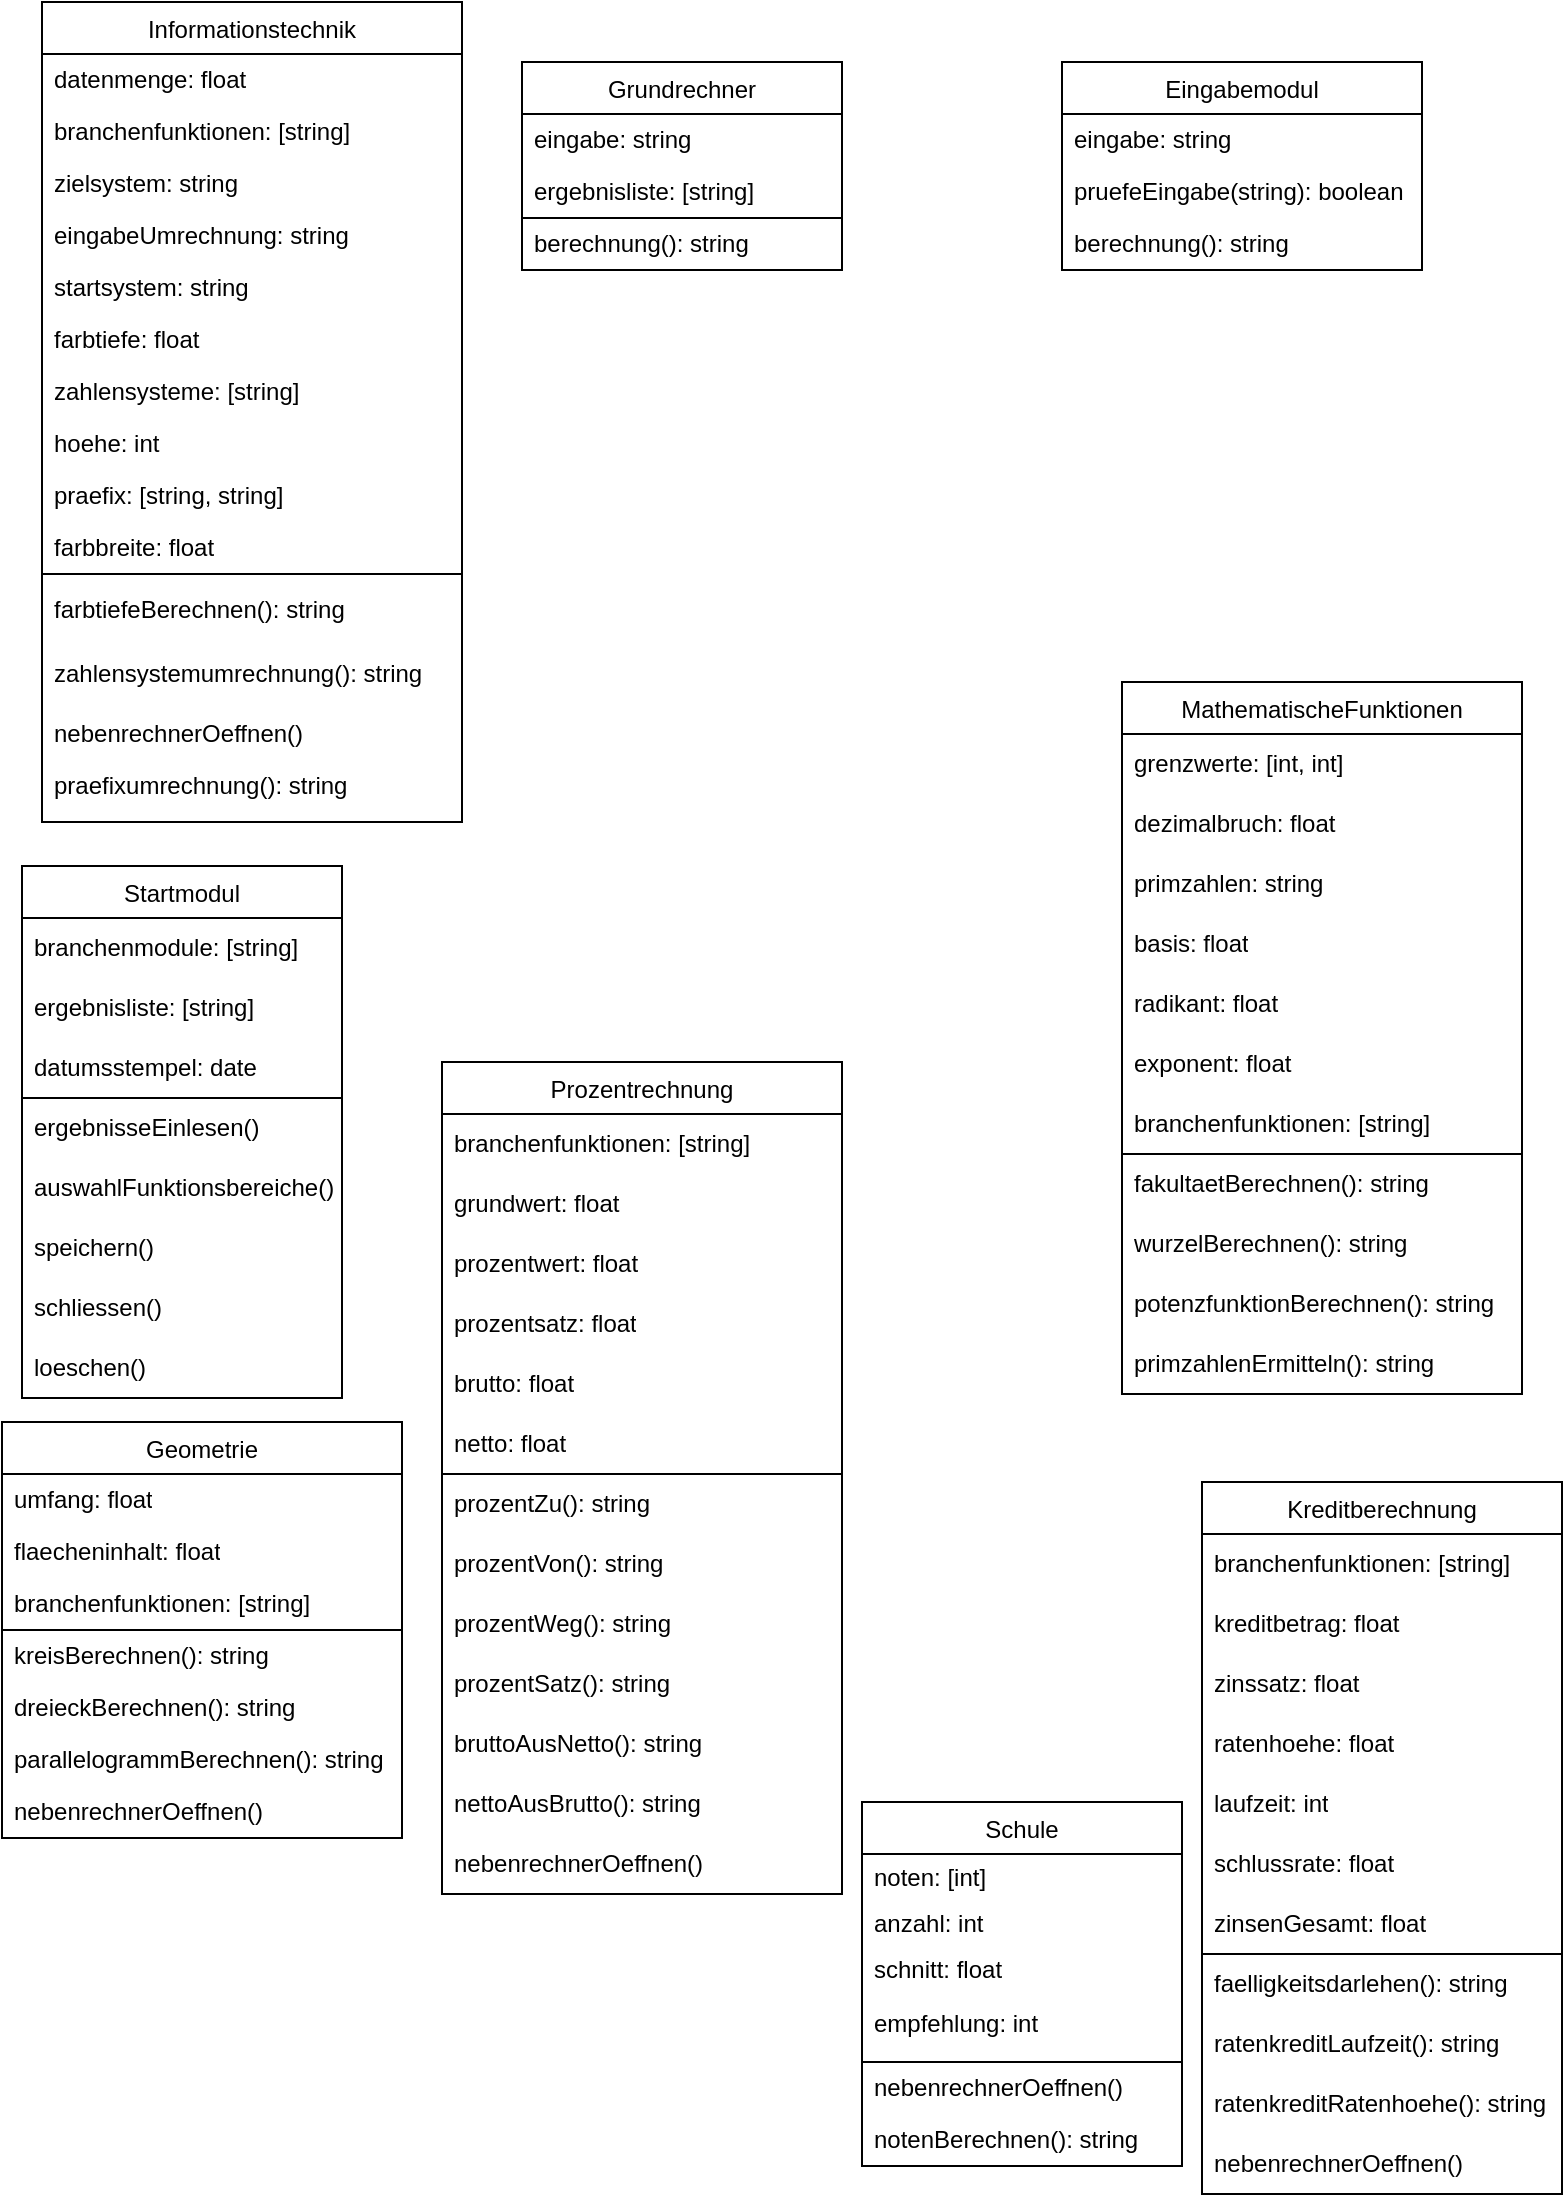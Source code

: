 <mxfile version="24.5.3" type="device">
  <diagram id="C5RBs43oDa-KdzZeNtuy" name="Page-1">
    <mxGraphModel dx="1434" dy="844" grid="0" gridSize="10" guides="1" tooltips="1" connect="1" arrows="1" fold="1" page="1" pageScale="1" pageWidth="827" pageHeight="1169" math="0" shadow="0">
      <root>
        <mxCell id="WIyWlLk6GJQsqaUBKTNV-0" />
        <mxCell id="WIyWlLk6GJQsqaUBKTNV-1" parent="WIyWlLk6GJQsqaUBKTNV-0" />
        <mxCell id="zkfFHV4jXpPFQw0GAbJ--6" value="Startmodul" style="swimlane;fontStyle=0;align=center;verticalAlign=top;childLayout=stackLayout;horizontal=1;startSize=26;horizontalStack=0;resizeParent=1;resizeLast=0;collapsible=1;marginBottom=0;rounded=0;shadow=0;strokeWidth=1;" parent="WIyWlLk6GJQsqaUBKTNV-1" vertex="1">
          <mxGeometry x="30" y="452" width="160" height="266" as="geometry">
            <mxRectangle x="130" y="380" width="160" height="26" as="alternateBounds" />
          </mxGeometry>
        </mxCell>
        <mxCell id="7ukJOoBDz15KPEQ-gTxh-23" value="" style="group;strokeColor=default;" parent="zkfFHV4jXpPFQw0GAbJ--6" vertex="1" connectable="0">
          <mxGeometry y="26" width="160" height="90" as="geometry" />
        </mxCell>
        <mxCell id="7ukJOoBDz15KPEQ-gTxh-12" value="branchenmodule: [string]" style="text;strokeColor=none;fillColor=none;align=left;verticalAlign=middle;spacingLeft=4;spacingRight=4;overflow=hidden;points=[[0,0.5],[1,0.5]];portConstraint=eastwest;rotatable=0;whiteSpace=wrap;html=1;" parent="7ukJOoBDz15KPEQ-gTxh-23" vertex="1">
          <mxGeometry width="160" height="30" as="geometry" />
        </mxCell>
        <mxCell id="7ukJOoBDz15KPEQ-gTxh-13" value="ergebnisliste: [string]" style="text;strokeColor=none;fillColor=none;align=left;verticalAlign=middle;spacingLeft=4;spacingRight=4;overflow=hidden;points=[[0,0.5],[1,0.5]];portConstraint=eastwest;rotatable=0;whiteSpace=wrap;html=1;" parent="7ukJOoBDz15KPEQ-gTxh-23" vertex="1">
          <mxGeometry y="30" width="160" height="30" as="geometry" />
        </mxCell>
        <mxCell id="7ukJOoBDz15KPEQ-gTxh-15" value="datumsstempel: date" style="text;align=left;verticalAlign=middle;spacingLeft=4;spacingRight=4;overflow=hidden;points=[[0,0.5],[1,0.5]];portConstraint=eastwest;rotatable=0;whiteSpace=wrap;html=1;" parent="7ukJOoBDz15KPEQ-gTxh-23" vertex="1">
          <mxGeometry y="60" width="160" height="30" as="geometry" />
        </mxCell>
        <mxCell id="7ukJOoBDz15KPEQ-gTxh-16" value="ergebnisseEinlesen()" style="text;strokeColor=none;fillColor=none;align=left;verticalAlign=middle;spacingLeft=4;spacingRight=4;overflow=hidden;points=[[0,0.5],[1,0.5]];portConstraint=eastwest;rotatable=0;whiteSpace=wrap;html=1;" parent="zkfFHV4jXpPFQw0GAbJ--6" vertex="1">
          <mxGeometry y="116" width="160" height="30" as="geometry" />
        </mxCell>
        <mxCell id="7ukJOoBDz15KPEQ-gTxh-17" value="auswahlFunktionsbereiche()" style="text;strokeColor=none;fillColor=none;align=left;verticalAlign=middle;spacingLeft=4;spacingRight=4;overflow=hidden;points=[[0,0.5],[1,0.5]];portConstraint=eastwest;rotatable=0;whiteSpace=wrap;html=1;" parent="zkfFHV4jXpPFQw0GAbJ--6" vertex="1">
          <mxGeometry y="146" width="160" height="30" as="geometry" />
        </mxCell>
        <mxCell id="7ukJOoBDz15KPEQ-gTxh-18" value="speichern()" style="text;strokeColor=none;fillColor=none;align=left;verticalAlign=middle;spacingLeft=4;spacingRight=4;overflow=hidden;points=[[0,0.5],[1,0.5]];portConstraint=eastwest;rotatable=0;whiteSpace=wrap;html=1;" parent="zkfFHV4jXpPFQw0GAbJ--6" vertex="1">
          <mxGeometry y="176" width="160" height="30" as="geometry" />
        </mxCell>
        <mxCell id="7ukJOoBDz15KPEQ-gTxh-19" value="schliessen()" style="text;strokeColor=none;fillColor=none;align=left;verticalAlign=middle;spacingLeft=4;spacingRight=4;overflow=hidden;points=[[0,0.5],[1,0.5]];portConstraint=eastwest;rotatable=0;whiteSpace=wrap;html=1;" parent="zkfFHV4jXpPFQw0GAbJ--6" vertex="1">
          <mxGeometry y="206" width="160" height="30" as="geometry" />
        </mxCell>
        <mxCell id="7ukJOoBDz15KPEQ-gTxh-20" value="loeschen()" style="text;strokeColor=none;fillColor=none;align=left;verticalAlign=middle;spacingLeft=4;spacingRight=4;overflow=hidden;points=[[0,0.5],[1,0.5]];portConstraint=eastwest;rotatable=0;whiteSpace=wrap;html=1;" parent="zkfFHV4jXpPFQw0GAbJ--6" vertex="1">
          <mxGeometry y="236" width="160" height="30" as="geometry" />
        </mxCell>
        <mxCell id="7ukJOoBDz15KPEQ-gTxh-0" value="Prozentrechnung" style="swimlane;fontStyle=0;align=center;verticalAlign=top;childLayout=stackLayout;horizontal=1;startSize=26;horizontalStack=0;resizeParent=1;resizeLast=0;collapsible=1;marginBottom=0;rounded=0;shadow=0;strokeWidth=1;" parent="WIyWlLk6GJQsqaUBKTNV-1" vertex="1">
          <mxGeometry x="240" y="550" width="200" height="416" as="geometry">
            <mxRectangle x="130" y="380" width="160" height="26" as="alternateBounds" />
          </mxGeometry>
        </mxCell>
        <mxCell id="7ukJOoBDz15KPEQ-gTxh-47" value="" style="group;fillColor=none;strokeColor=default;" parent="7ukJOoBDz15KPEQ-gTxh-0" vertex="1" connectable="0">
          <mxGeometry y="26" width="200" height="180" as="geometry" />
        </mxCell>
        <mxCell id="7ukJOoBDz15KPEQ-gTxh-24" value="branchenfunktionen: [string]" style="text;align=left;verticalAlign=middle;spacingLeft=4;spacingRight=4;overflow=hidden;points=[[0,0.5],[1,0.5]];portConstraint=eastwest;rotatable=0;whiteSpace=wrap;html=1;strokeColor=none;" parent="7ukJOoBDz15KPEQ-gTxh-47" vertex="1">
          <mxGeometry width="160" height="30" as="geometry" />
        </mxCell>
        <mxCell id="7ukJOoBDz15KPEQ-gTxh-42" value="grundwert: float" style="text;align=left;verticalAlign=middle;spacingLeft=4;spacingRight=4;overflow=hidden;points=[[0,0.5],[1,0.5]];portConstraint=eastwest;rotatable=0;whiteSpace=wrap;html=1;" parent="7ukJOoBDz15KPEQ-gTxh-47" vertex="1">
          <mxGeometry y="30" width="160" height="30" as="geometry" />
        </mxCell>
        <mxCell id="7ukJOoBDz15KPEQ-gTxh-43" value="prozentwert: float" style="text;align=left;verticalAlign=middle;spacingLeft=4;spacingRight=4;overflow=hidden;points=[[0,0.5],[1,0.5]];portConstraint=eastwest;rotatable=0;whiteSpace=wrap;html=1;" parent="7ukJOoBDz15KPEQ-gTxh-47" vertex="1">
          <mxGeometry y="60" width="160" height="30" as="geometry" />
        </mxCell>
        <mxCell id="7ukJOoBDz15KPEQ-gTxh-44" value="prozentsatz: float" style="text;align=left;verticalAlign=middle;spacingLeft=4;spacingRight=4;overflow=hidden;points=[[0,0.5],[1,0.5]];portConstraint=eastwest;rotatable=0;whiteSpace=wrap;html=1;" parent="7ukJOoBDz15KPEQ-gTxh-47" vertex="1">
          <mxGeometry y="90" width="160" height="30" as="geometry" />
        </mxCell>
        <mxCell id="7ukJOoBDz15KPEQ-gTxh-45" value="brutto: float" style="text;align=left;verticalAlign=middle;spacingLeft=4;spacingRight=4;overflow=hidden;points=[[0,0.5],[1,0.5]];portConstraint=eastwest;rotatable=0;whiteSpace=wrap;html=1;" parent="7ukJOoBDz15KPEQ-gTxh-47" vertex="1">
          <mxGeometry y="120" width="160" height="30" as="geometry" />
        </mxCell>
        <mxCell id="7ukJOoBDz15KPEQ-gTxh-46" value="netto: float" style="text;align=left;verticalAlign=middle;spacingLeft=4;spacingRight=4;overflow=hidden;points=[[0,0.5],[1,0.5]];portConstraint=eastwest;rotatable=0;whiteSpace=wrap;html=1;" parent="7ukJOoBDz15KPEQ-gTxh-47" vertex="1">
          <mxGeometry y="150" width="160" height="30" as="geometry" />
        </mxCell>
        <mxCell id="7ukJOoBDz15KPEQ-gTxh-25" value="prozentZu(): string" style="text;align=left;verticalAlign=middle;spacingLeft=4;spacingRight=4;overflow=hidden;points=[[0,0.5],[1,0.5]];portConstraint=eastwest;rotatable=0;whiteSpace=wrap;html=1;strokeColor=none;" parent="7ukJOoBDz15KPEQ-gTxh-0" vertex="1">
          <mxGeometry y="206" width="200" height="30" as="geometry" />
        </mxCell>
        <mxCell id="7ukJOoBDz15KPEQ-gTxh-26" value="prozentVon(): string" style="text;align=left;verticalAlign=middle;spacingLeft=4;spacingRight=4;overflow=hidden;points=[[0,0.5],[1,0.5]];portConstraint=eastwest;rotatable=0;whiteSpace=wrap;html=1;strokeColor=none;" parent="7ukJOoBDz15KPEQ-gTxh-0" vertex="1">
          <mxGeometry y="236" width="200" height="30" as="geometry" />
        </mxCell>
        <mxCell id="7ukJOoBDz15KPEQ-gTxh-27" value="prozentWeg(): string" style="text;align=left;verticalAlign=middle;spacingLeft=4;spacingRight=4;overflow=hidden;points=[[0,0.5],[1,0.5]];portConstraint=eastwest;rotatable=0;whiteSpace=wrap;html=1;strokeColor=none;" parent="7ukJOoBDz15KPEQ-gTxh-0" vertex="1">
          <mxGeometry y="266" width="200" height="30" as="geometry" />
        </mxCell>
        <mxCell id="7ukJOoBDz15KPEQ-gTxh-28" value="prozentSatz(): string" style="text;align=left;verticalAlign=middle;spacingLeft=4;spacingRight=4;overflow=hidden;points=[[0,0.5],[1,0.5]];portConstraint=eastwest;rotatable=0;whiteSpace=wrap;html=1;strokeColor=none;" parent="7ukJOoBDz15KPEQ-gTxh-0" vertex="1">
          <mxGeometry y="296" width="200" height="30" as="geometry" />
        </mxCell>
        <mxCell id="7ukJOoBDz15KPEQ-gTxh-29" value="bruttoAusNetto(): string" style="text;align=left;verticalAlign=middle;spacingLeft=4;spacingRight=4;overflow=hidden;points=[[0,0.5],[1,0.5]];portConstraint=eastwest;rotatable=0;whiteSpace=wrap;html=1;strokeColor=none;" parent="7ukJOoBDz15KPEQ-gTxh-0" vertex="1">
          <mxGeometry y="326" width="200" height="30" as="geometry" />
        </mxCell>
        <mxCell id="7ukJOoBDz15KPEQ-gTxh-30" value="nettoAusBrutto(): string" style="text;align=left;verticalAlign=middle;spacingLeft=4;spacingRight=4;overflow=hidden;points=[[0,0.5],[1,0.5]];portConstraint=eastwest;rotatable=0;whiteSpace=wrap;html=1;strokeColor=none;" parent="7ukJOoBDz15KPEQ-gTxh-0" vertex="1">
          <mxGeometry y="356" width="200" height="30" as="geometry" />
        </mxCell>
        <mxCell id="7ukJOoBDz15KPEQ-gTxh-31" value="nebenrechnerOeffnen()" style="text;align=left;verticalAlign=middle;spacingLeft=4;spacingRight=4;overflow=hidden;points=[[0,0.5],[1,0.5]];portConstraint=eastwest;rotatable=0;whiteSpace=wrap;html=1;strokeColor=none;" parent="7ukJOoBDz15KPEQ-gTxh-0" vertex="1">
          <mxGeometry y="386" width="200" height="30" as="geometry" />
        </mxCell>
        <mxCell id="7ukJOoBDz15KPEQ-gTxh-1" value="Kreditberechnung" style="swimlane;fontStyle=0;align=center;verticalAlign=top;childLayout=stackLayout;horizontal=1;startSize=26;horizontalStack=0;resizeParent=1;resizeLast=0;collapsible=1;marginBottom=0;rounded=0;shadow=0;strokeWidth=1;" parent="WIyWlLk6GJQsqaUBKTNV-1" vertex="1">
          <mxGeometry x="620" y="760" width="180" height="356" as="geometry">
            <mxRectangle x="130" y="380" width="160" height="26" as="alternateBounds" />
          </mxGeometry>
        </mxCell>
        <mxCell id="7ukJOoBDz15KPEQ-gTxh-61" value="" style="group;strokeColor=default;" parent="7ukJOoBDz15KPEQ-gTxh-1" vertex="1" connectable="0">
          <mxGeometry y="26" width="180" height="210" as="geometry" />
        </mxCell>
        <mxCell id="7ukJOoBDz15KPEQ-gTxh-48" value="branchenfunktionen: [string]" style="text;align=left;verticalAlign=middle;spacingLeft=4;spacingRight=4;overflow=hidden;points=[[0,0.5],[1,0.5]];portConstraint=eastwest;rotatable=0;whiteSpace=wrap;html=1;strokeColor=none;" parent="7ukJOoBDz15KPEQ-gTxh-61" vertex="1">
          <mxGeometry width="160" height="30" as="geometry" />
        </mxCell>
        <mxCell id="7ukJOoBDz15KPEQ-gTxh-49" value="kreditbetrag: float" style="text;align=left;verticalAlign=middle;spacingLeft=4;spacingRight=4;overflow=hidden;points=[[0,0.5],[1,0.5]];portConstraint=eastwest;rotatable=0;whiteSpace=wrap;html=1;strokeColor=none;" parent="7ukJOoBDz15KPEQ-gTxh-61" vertex="1">
          <mxGeometry y="30" width="160" height="30" as="geometry" />
        </mxCell>
        <mxCell id="7ukJOoBDz15KPEQ-gTxh-50" value="zinssatz: float" style="text;align=left;verticalAlign=middle;spacingLeft=4;spacingRight=4;overflow=hidden;points=[[0,0.5],[1,0.5]];portConstraint=eastwest;rotatable=0;whiteSpace=wrap;html=1;strokeColor=none;" parent="7ukJOoBDz15KPEQ-gTxh-61" vertex="1">
          <mxGeometry y="60" width="160" height="30" as="geometry" />
        </mxCell>
        <mxCell id="7ukJOoBDz15KPEQ-gTxh-51" value="ratenhoehe: float" style="text;align=left;verticalAlign=middle;spacingLeft=4;spacingRight=4;overflow=hidden;points=[[0,0.5],[1,0.5]];portConstraint=eastwest;rotatable=0;whiteSpace=wrap;html=1;strokeColor=none;" parent="7ukJOoBDz15KPEQ-gTxh-61" vertex="1">
          <mxGeometry y="90" width="160" height="30" as="geometry" />
        </mxCell>
        <mxCell id="7ukJOoBDz15KPEQ-gTxh-52" value="laufzeit: int" style="text;align=left;verticalAlign=middle;spacingLeft=4;spacingRight=4;overflow=hidden;points=[[0,0.5],[1,0.5]];portConstraint=eastwest;rotatable=0;whiteSpace=wrap;html=1;strokeColor=none;" parent="7ukJOoBDz15KPEQ-gTxh-61" vertex="1">
          <mxGeometry y="120" width="160" height="30" as="geometry" />
        </mxCell>
        <mxCell id="7ukJOoBDz15KPEQ-gTxh-53" value="schlussrate: float" style="text;align=left;verticalAlign=middle;spacingLeft=4;spacingRight=4;overflow=hidden;points=[[0,0.5],[1,0.5]];portConstraint=eastwest;rotatable=0;whiteSpace=wrap;html=1;strokeColor=none;" parent="7ukJOoBDz15KPEQ-gTxh-61" vertex="1">
          <mxGeometry y="150" width="160" height="30" as="geometry" />
        </mxCell>
        <mxCell id="7ukJOoBDz15KPEQ-gTxh-54" value="zinsenGesamt: float" style="text;align=left;verticalAlign=middle;spacingLeft=4;spacingRight=4;overflow=hidden;points=[[0,0.5],[1,0.5]];portConstraint=eastwest;rotatable=0;whiteSpace=wrap;html=1;strokeColor=none;" parent="7ukJOoBDz15KPEQ-gTxh-61" vertex="1">
          <mxGeometry y="180" width="160" height="30" as="geometry" />
        </mxCell>
        <mxCell id="7ukJOoBDz15KPEQ-gTxh-59" value="faelligkeitsdarlehen(): string" style="text;align=left;verticalAlign=middle;spacingLeft=4;spacingRight=4;overflow=hidden;points=[[0,0.5],[1,0.5]];portConstraint=eastwest;rotatable=0;whiteSpace=wrap;html=1;strokeColor=none;" parent="7ukJOoBDz15KPEQ-gTxh-1" vertex="1">
          <mxGeometry y="236" width="180" height="30" as="geometry" />
        </mxCell>
        <mxCell id="7ukJOoBDz15KPEQ-gTxh-62" value="ratenkreditLaufzeit(): string" style="text;align=left;verticalAlign=middle;spacingLeft=4;spacingRight=4;overflow=hidden;points=[[0,0.5],[1,0.5]];portConstraint=eastwest;rotatable=0;whiteSpace=wrap;html=1;strokeColor=none;" parent="7ukJOoBDz15KPEQ-gTxh-1" vertex="1">
          <mxGeometry y="266" width="180" height="30" as="geometry" />
        </mxCell>
        <mxCell id="7ukJOoBDz15KPEQ-gTxh-63" value="ratenkreditRatenhoehe(): string" style="text;align=left;verticalAlign=middle;spacingLeft=4;spacingRight=4;overflow=hidden;points=[[0,0.5],[1,0.5]];portConstraint=eastwest;rotatable=0;whiteSpace=wrap;html=1;strokeColor=none;" parent="7ukJOoBDz15KPEQ-gTxh-1" vertex="1">
          <mxGeometry y="296" width="180" height="30" as="geometry" />
        </mxCell>
        <mxCell id="7ukJOoBDz15KPEQ-gTxh-64" value="nebenrechnerOeffnen()" style="text;align=left;verticalAlign=middle;spacingLeft=4;spacingRight=4;overflow=hidden;points=[[0,0.5],[1,0.5]];portConstraint=eastwest;rotatable=0;whiteSpace=wrap;html=1;strokeColor=none;" parent="7ukJOoBDz15KPEQ-gTxh-1" vertex="1">
          <mxGeometry y="326" width="180" height="30" as="geometry" />
        </mxCell>
        <mxCell id="7ukJOoBDz15KPEQ-gTxh-2" value="Geometrie" style="swimlane;fontStyle=0;align=center;verticalAlign=top;childLayout=stackLayout;horizontal=1;startSize=26;horizontalStack=0;resizeParent=1;resizeLast=0;collapsible=1;marginBottom=0;rounded=0;shadow=0;strokeWidth=1;" parent="WIyWlLk6GJQsqaUBKTNV-1" vertex="1">
          <mxGeometry x="20" y="730" width="200" height="208" as="geometry">
            <mxRectangle x="130" y="380" width="160" height="26" as="alternateBounds" />
          </mxGeometry>
        </mxCell>
        <mxCell id="7ukJOoBDz15KPEQ-gTxh-72" value="" style="group;strokeColor=default;" parent="7ukJOoBDz15KPEQ-gTxh-2" vertex="1" connectable="0">
          <mxGeometry y="26" width="200" height="78" as="geometry" />
        </mxCell>
        <mxCell id="7ukJOoBDz15KPEQ-gTxh-65" value="umfang: float" style="text;align=left;verticalAlign=middle;spacingLeft=4;spacingRight=4;overflow=hidden;points=[[0,0.5],[1,0.5]];portConstraint=eastwest;rotatable=0;whiteSpace=wrap;html=1;strokeColor=none;" parent="7ukJOoBDz15KPEQ-gTxh-72" vertex="1">
          <mxGeometry width="200" height="26" as="geometry" />
        </mxCell>
        <mxCell id="7ukJOoBDz15KPEQ-gTxh-66" value="flaecheninhalt: float" style="text;align=left;verticalAlign=middle;spacingLeft=4;spacingRight=4;overflow=hidden;points=[[0,0.5],[1,0.5]];portConstraint=eastwest;rotatable=0;whiteSpace=wrap;html=1;strokeColor=none;" parent="7ukJOoBDz15KPEQ-gTxh-72" vertex="1">
          <mxGeometry y="26" width="200" height="26" as="geometry" />
        </mxCell>
        <mxCell id="7ukJOoBDz15KPEQ-gTxh-67" value="branchenfunktionen: [string]" style="text;align=left;verticalAlign=middle;spacingLeft=4;spacingRight=4;overflow=hidden;points=[[0,0.5],[1,0.5]];portConstraint=eastwest;rotatable=0;whiteSpace=wrap;html=1;strokeColor=none;" parent="7ukJOoBDz15KPEQ-gTxh-72" vertex="1">
          <mxGeometry y="52" width="200" height="26" as="geometry" />
        </mxCell>
        <mxCell id="7ukJOoBDz15KPEQ-gTxh-69" value="kreisBerechnen(): string" style="text;align=left;verticalAlign=middle;spacingLeft=4;spacingRight=4;overflow=hidden;points=[[0,0.5],[1,0.5]];portConstraint=eastwest;rotatable=0;whiteSpace=wrap;html=1;strokeColor=none;" parent="7ukJOoBDz15KPEQ-gTxh-2" vertex="1">
          <mxGeometry y="104" width="200" height="26" as="geometry" />
        </mxCell>
        <mxCell id="7ukJOoBDz15KPEQ-gTxh-68" value="dreieckBerechnen(): string" style="text;align=left;verticalAlign=middle;spacingLeft=4;spacingRight=4;overflow=hidden;points=[[0,0.5],[1,0.5]];portConstraint=eastwest;rotatable=0;whiteSpace=wrap;html=1;strokeColor=none;" parent="7ukJOoBDz15KPEQ-gTxh-2" vertex="1">
          <mxGeometry y="130" width="200" height="26" as="geometry" />
        </mxCell>
        <mxCell id="7ukJOoBDz15KPEQ-gTxh-70" value="parallelogrammBerechnen(): string" style="text;align=left;verticalAlign=middle;spacingLeft=4;spacingRight=4;overflow=hidden;points=[[0,0.5],[1,0.5]];portConstraint=eastwest;rotatable=0;whiteSpace=wrap;html=1;strokeColor=none;" parent="7ukJOoBDz15KPEQ-gTxh-2" vertex="1">
          <mxGeometry y="156" width="200" height="26" as="geometry" />
        </mxCell>
        <mxCell id="7ukJOoBDz15KPEQ-gTxh-71" value="nebenrechnerOeffnen()" style="text;align=left;verticalAlign=middle;spacingLeft=4;spacingRight=4;overflow=hidden;points=[[0,0.5],[1,0.5]];portConstraint=eastwest;rotatable=0;whiteSpace=wrap;html=1;strokeColor=none;" parent="7ukJOoBDz15KPEQ-gTxh-2" vertex="1">
          <mxGeometry y="182" width="200" height="26" as="geometry" />
        </mxCell>
        <mxCell id="7ukJOoBDz15KPEQ-gTxh-3" value="MathematischeFunktionen" style="swimlane;fontStyle=0;align=center;verticalAlign=top;childLayout=stackLayout;horizontal=1;startSize=26;horizontalStack=0;resizeParent=1;resizeLast=0;collapsible=1;marginBottom=0;rounded=0;shadow=0;strokeWidth=1;" parent="WIyWlLk6GJQsqaUBKTNV-1" vertex="1">
          <mxGeometry x="580" y="360" width="200" height="356" as="geometry">
            <mxRectangle x="130" y="380" width="160" height="26" as="alternateBounds" />
          </mxGeometry>
        </mxCell>
        <mxCell id="7ukJOoBDz15KPEQ-gTxh-73" value="grenzwerte: [int, int]" style="text;align=left;verticalAlign=middle;spacingLeft=4;spacingRight=4;overflow=hidden;points=[[0,0.5],[1,0.5]];portConstraint=eastwest;rotatable=0;whiteSpace=wrap;html=1;strokeColor=none;" parent="7ukJOoBDz15KPEQ-gTxh-3" vertex="1">
          <mxGeometry y="26" width="200" height="30" as="geometry" />
        </mxCell>
        <mxCell id="7ukJOoBDz15KPEQ-gTxh-74" value="dezimalbruch: float" style="text;align=left;verticalAlign=middle;spacingLeft=4;spacingRight=4;overflow=hidden;points=[[0,0.5],[1,0.5]];portConstraint=eastwest;rotatable=0;whiteSpace=wrap;html=1;strokeColor=none;" parent="7ukJOoBDz15KPEQ-gTxh-3" vertex="1">
          <mxGeometry y="56" width="200" height="30" as="geometry" />
        </mxCell>
        <mxCell id="7ukJOoBDz15KPEQ-gTxh-76" value="primzahlen: string" style="text;align=left;verticalAlign=middle;spacingLeft=4;spacingRight=4;overflow=hidden;points=[[0,0.5],[1,0.5]];portConstraint=eastwest;rotatable=0;whiteSpace=wrap;html=1;strokeColor=none;" parent="7ukJOoBDz15KPEQ-gTxh-3" vertex="1">
          <mxGeometry y="86" width="200" height="30" as="geometry" />
        </mxCell>
        <mxCell id="7ukJOoBDz15KPEQ-gTxh-77" value="basis: float" style="text;align=left;verticalAlign=middle;spacingLeft=4;spacingRight=4;overflow=hidden;points=[[0,0.5],[1,0.5]];portConstraint=eastwest;rotatable=0;whiteSpace=wrap;html=1;strokeColor=none;" parent="7ukJOoBDz15KPEQ-gTxh-3" vertex="1">
          <mxGeometry y="116" width="200" height="30" as="geometry" />
        </mxCell>
        <mxCell id="7ukJOoBDz15KPEQ-gTxh-112" value="radikant: float" style="text;align=left;verticalAlign=middle;spacingLeft=4;spacingRight=4;overflow=hidden;points=[[0,0.5],[1,0.5]];portConstraint=eastwest;rotatable=0;whiteSpace=wrap;html=1;strokeColor=none;" parent="7ukJOoBDz15KPEQ-gTxh-3" vertex="1">
          <mxGeometry y="146" width="200" height="30" as="geometry" />
        </mxCell>
        <mxCell id="7ukJOoBDz15KPEQ-gTxh-78" value="exponent: float" style="text;align=left;verticalAlign=middle;spacingLeft=4;spacingRight=4;overflow=hidden;points=[[0,0.5],[1,0.5]];portConstraint=eastwest;rotatable=0;whiteSpace=wrap;html=1;strokeColor=none;" parent="7ukJOoBDz15KPEQ-gTxh-3" vertex="1">
          <mxGeometry y="176" width="200" height="30" as="geometry" />
        </mxCell>
        <mxCell id="7ukJOoBDz15KPEQ-gTxh-108" value="branchenfunktionen: [string]" style="text;align=left;verticalAlign=middle;spacingLeft=4;spacingRight=4;overflow=hidden;points=[[0,0.5],[1,0.5]];portConstraint=eastwest;rotatable=0;whiteSpace=wrap;html=1;strokeColor=none;" parent="7ukJOoBDz15KPEQ-gTxh-3" vertex="1">
          <mxGeometry y="206" width="200" height="30" as="geometry" />
        </mxCell>
        <mxCell id="IrZjd8s0_8Bupg3brbaF-3" value="" style="group;strokeColor=default;" vertex="1" connectable="0" parent="7ukJOoBDz15KPEQ-gTxh-3">
          <mxGeometry y="236" width="200" height="120" as="geometry" />
        </mxCell>
        <mxCell id="7ukJOoBDz15KPEQ-gTxh-109" value="fakultaetBerechnen(): string" style="text;align=left;verticalAlign=middle;spacingLeft=4;spacingRight=4;overflow=hidden;points=[[0,0.5],[1,0.5]];portConstraint=eastwest;rotatable=0;whiteSpace=wrap;html=1;strokeColor=none;" parent="IrZjd8s0_8Bupg3brbaF-3" vertex="1">
          <mxGeometry width="200" height="30" as="geometry" />
        </mxCell>
        <mxCell id="7ukJOoBDz15KPEQ-gTxh-110" value="wurzelBerechnen(): string" style="text;align=left;verticalAlign=middle;spacingLeft=4;spacingRight=4;overflow=hidden;points=[[0,0.5],[1,0.5]];portConstraint=eastwest;rotatable=0;whiteSpace=wrap;html=1;strokeColor=none;" parent="IrZjd8s0_8Bupg3brbaF-3" vertex="1">
          <mxGeometry y="30" width="200" height="30" as="geometry" />
        </mxCell>
        <mxCell id="7ukJOoBDz15KPEQ-gTxh-111" value="potenzfunktionBerechnen(): string" style="text;align=left;verticalAlign=middle;spacingLeft=4;spacingRight=4;overflow=hidden;points=[[0,0.5],[1,0.5]];portConstraint=eastwest;rotatable=0;whiteSpace=wrap;html=1;strokeColor=none;" parent="IrZjd8s0_8Bupg3brbaF-3" vertex="1">
          <mxGeometry y="60" width="200" height="30" as="geometry" />
        </mxCell>
        <mxCell id="IrZjd8s0_8Bupg3brbaF-2" value="primzahlenErmitteln(): string" style="text;align=left;verticalAlign=middle;spacingLeft=4;spacingRight=4;overflow=hidden;points=[[0,0.5],[1,0.5]];portConstraint=eastwest;rotatable=0;whiteSpace=wrap;html=1;strokeColor=none;" vertex="1" parent="IrZjd8s0_8Bupg3brbaF-3">
          <mxGeometry y="90" width="200" height="30" as="geometry" />
        </mxCell>
        <mxCell id="7ukJOoBDz15KPEQ-gTxh-4" value="Schule" style="swimlane;fontStyle=0;align=center;verticalAlign=top;childLayout=stackLayout;horizontal=1;startSize=26;horizontalStack=0;resizeParent=1;resizeLast=0;collapsible=1;marginBottom=0;rounded=0;shadow=0;strokeWidth=1;" parent="WIyWlLk6GJQsqaUBKTNV-1" vertex="1">
          <mxGeometry x="450" y="920" width="160" height="182" as="geometry">
            <mxRectangle x="130" y="380" width="160" height="26" as="alternateBounds" />
          </mxGeometry>
        </mxCell>
        <mxCell id="7ukJOoBDz15KPEQ-gTxh-84" value="" style="group;strokeColor=default;" parent="7ukJOoBDz15KPEQ-gTxh-4" vertex="1" connectable="0">
          <mxGeometry y="26" width="160" height="104" as="geometry" />
        </mxCell>
        <mxCell id="7ukJOoBDz15KPEQ-gTxh-79" value="noten: [int]" style="text;align=left;verticalAlign=middle;spacingLeft=4;spacingRight=4;overflow=hidden;points=[[0,0.5],[1,0.5]];portConstraint=eastwest;rotatable=0;whiteSpace=wrap;html=1;strokeColor=none;" parent="7ukJOoBDz15KPEQ-gTxh-84" vertex="1">
          <mxGeometry width="160" height="23.111" as="geometry" />
        </mxCell>
        <mxCell id="7ukJOoBDz15KPEQ-gTxh-80" value="anzahl: int" style="text;align=left;verticalAlign=middle;spacingLeft=4;spacingRight=4;overflow=hidden;points=[[0,0.5],[1,0.5]];portConstraint=eastwest;rotatable=0;whiteSpace=wrap;html=1;strokeColor=none;" parent="7ukJOoBDz15KPEQ-gTxh-84" vertex="1">
          <mxGeometry y="23.111" width="160" height="23.111" as="geometry" />
        </mxCell>
        <mxCell id="7ukJOoBDz15KPEQ-gTxh-81" value="schnitt: float" style="text;align=left;verticalAlign=middle;spacingLeft=4;spacingRight=4;overflow=hidden;points=[[0,0.5],[1,0.5]];portConstraint=eastwest;rotatable=0;whiteSpace=wrap;html=1;strokeColor=none;" parent="7ukJOoBDz15KPEQ-gTxh-84" vertex="1">
          <mxGeometry y="46.222" width="160" height="23.111" as="geometry" />
        </mxCell>
        <mxCell id="7ukJOoBDz15KPEQ-gTxh-82" value="empfehlung: int" style="text;align=left;verticalAlign=middle;spacingLeft=4;spacingRight=4;overflow=hidden;points=[[0,0.5],[1,0.5]];portConstraint=eastwest;rotatable=0;whiteSpace=wrap;html=1;strokeColor=none;" parent="7ukJOoBDz15KPEQ-gTxh-84" vertex="1">
          <mxGeometry y="69.33" width="160" height="30.67" as="geometry" />
        </mxCell>
        <mxCell id="7ukJOoBDz15KPEQ-gTxh-83" value="nebenrechnerOeffnen()" style="text;align=left;verticalAlign=middle;spacingLeft=4;spacingRight=4;overflow=hidden;points=[[0,0.5],[1,0.5]];portConstraint=eastwest;rotatable=0;whiteSpace=wrap;html=1;strokeColor=none;" parent="7ukJOoBDz15KPEQ-gTxh-4" vertex="1">
          <mxGeometry y="130" width="160" height="26" as="geometry" />
        </mxCell>
        <mxCell id="7ukJOoBDz15KPEQ-gTxh-85" value="notenBerechnen(): string" style="text;align=left;verticalAlign=middle;spacingLeft=4;spacingRight=4;overflow=hidden;points=[[0,0.5],[1,0.5]];portConstraint=eastwest;rotatable=0;whiteSpace=wrap;html=1;strokeColor=none;" parent="7ukJOoBDz15KPEQ-gTxh-4" vertex="1">
          <mxGeometry y="156" width="160" height="26" as="geometry" />
        </mxCell>
        <mxCell id="7ukJOoBDz15KPEQ-gTxh-5" value="Informationstechnik" style="swimlane;fontStyle=0;align=center;verticalAlign=top;childLayout=stackLayout;horizontal=1;startSize=26;horizontalStack=0;resizeParent=1;resizeLast=0;collapsible=1;marginBottom=0;rounded=0;shadow=0;strokeWidth=1;" parent="WIyWlLk6GJQsqaUBKTNV-1" vertex="1">
          <mxGeometry x="40" y="20" width="210" height="410" as="geometry">
            <mxRectangle x="130" y="380" width="160" height="26" as="alternateBounds" />
          </mxGeometry>
        </mxCell>
        <mxCell id="7ukJOoBDz15KPEQ-gTxh-90" value="datenmenge: float" style="text;align=left;verticalAlign=middle;spacingLeft=4;spacingRight=4;overflow=hidden;points=[[0,0.5],[1,0.5]];portConstraint=eastwest;rotatable=0;whiteSpace=wrap;html=1;strokeColor=none;" parent="7ukJOoBDz15KPEQ-gTxh-5" vertex="1">
          <mxGeometry y="26" width="210" height="26" as="geometry" />
        </mxCell>
        <mxCell id="7ukJOoBDz15KPEQ-gTxh-97" value="branchenfunktionen: [string]" style="text;align=left;verticalAlign=middle;spacingLeft=4;spacingRight=4;overflow=hidden;points=[[0,0.5],[1,0.5]];portConstraint=eastwest;rotatable=0;whiteSpace=wrap;html=1;strokeColor=none;" parent="7ukJOoBDz15KPEQ-gTxh-5" vertex="1">
          <mxGeometry y="52" width="210" height="26" as="geometry" />
        </mxCell>
        <mxCell id="7ukJOoBDz15KPEQ-gTxh-101" value="zielsystem: string" style="text;align=left;verticalAlign=middle;spacingLeft=4;spacingRight=4;overflow=hidden;points=[[0,0.5],[1,0.5]];portConstraint=eastwest;rotatable=0;whiteSpace=wrap;html=1;strokeColor=none;" parent="7ukJOoBDz15KPEQ-gTxh-5" vertex="1">
          <mxGeometry y="78" width="210" height="26" as="geometry" />
        </mxCell>
        <mxCell id="7ukJOoBDz15KPEQ-gTxh-100" value="eingabeUmrechnung: string&amp;nbsp;" style="text;align=left;verticalAlign=middle;spacingLeft=4;spacingRight=4;overflow=hidden;points=[[0,0.5],[1,0.5]];portConstraint=eastwest;rotatable=0;whiteSpace=wrap;html=1;strokeColor=none;" parent="7ukJOoBDz15KPEQ-gTxh-5" vertex="1">
          <mxGeometry y="104" width="210" height="26" as="geometry" />
        </mxCell>
        <mxCell id="7ukJOoBDz15KPEQ-gTxh-102" value="startsystem: string" style="text;align=left;verticalAlign=middle;spacingLeft=4;spacingRight=4;overflow=hidden;points=[[0,0.5],[1,0.5]];portConstraint=eastwest;rotatable=0;whiteSpace=wrap;html=1;strokeColor=none;" parent="7ukJOoBDz15KPEQ-gTxh-5" vertex="1">
          <mxGeometry y="130" width="210" height="26" as="geometry" />
        </mxCell>
        <mxCell id="7ukJOoBDz15KPEQ-gTxh-92" value="farbtiefe: float" style="text;align=left;verticalAlign=middle;spacingLeft=4;spacingRight=4;overflow=hidden;points=[[0,0.5],[1,0.5]];portConstraint=eastwest;rotatable=0;whiteSpace=wrap;html=1;strokeColor=none;" parent="7ukJOoBDz15KPEQ-gTxh-5" vertex="1">
          <mxGeometry y="156" width="210" height="26" as="geometry" />
        </mxCell>
        <mxCell id="7ukJOoBDz15KPEQ-gTxh-95" value="zahlensysteme: [string]" style="text;align=left;verticalAlign=middle;spacingLeft=4;spacingRight=4;overflow=hidden;points=[[0,0.5],[1,0.5]];portConstraint=eastwest;rotatable=0;whiteSpace=wrap;html=1;strokeColor=none;" parent="7ukJOoBDz15KPEQ-gTxh-5" vertex="1">
          <mxGeometry y="182" width="210" height="26" as="geometry" />
        </mxCell>
        <mxCell id="7ukJOoBDz15KPEQ-gTxh-94" value="hoehe: int" style="text;align=left;verticalAlign=middle;spacingLeft=4;spacingRight=4;overflow=hidden;points=[[0,0.5],[1,0.5]];portConstraint=eastwest;rotatable=0;whiteSpace=wrap;html=1;strokeColor=none;" parent="7ukJOoBDz15KPEQ-gTxh-5" vertex="1">
          <mxGeometry y="208" width="210" height="26" as="geometry" />
        </mxCell>
        <mxCell id="7ukJOoBDz15KPEQ-gTxh-114" value="praefix: [string, string]" style="text;align=left;verticalAlign=middle;spacingLeft=4;spacingRight=4;overflow=hidden;points=[[0,0.5],[1,0.5]];portConstraint=eastwest;rotatable=0;whiteSpace=wrap;html=1;strokeColor=none;" parent="7ukJOoBDz15KPEQ-gTxh-5" vertex="1">
          <mxGeometry y="234" width="210" height="26" as="geometry" />
        </mxCell>
        <mxCell id="7ukJOoBDz15KPEQ-gTxh-93" value="farbbreite: float" style="text;align=left;verticalAlign=middle;spacingLeft=4;spacingRight=4;overflow=hidden;points=[[0,0.5],[1,0.5]];portConstraint=eastwest;rotatable=0;whiteSpace=wrap;html=1;strokeColor=none;" parent="7ukJOoBDz15KPEQ-gTxh-5" vertex="1">
          <mxGeometry y="260" width="210" height="26" as="geometry" />
        </mxCell>
        <mxCell id="7ukJOoBDz15KPEQ-gTxh-91" value="" style="group;strokeColor=default;" parent="7ukJOoBDz15KPEQ-gTxh-5" vertex="1" connectable="0">
          <mxGeometry y="286" width="210" height="124" as="geometry" />
        </mxCell>
        <mxCell id="7ukJOoBDz15KPEQ-gTxh-99" value="" style="group" parent="7ukJOoBDz15KPEQ-gTxh-91" vertex="1" connectable="0">
          <mxGeometry width="210" height="124.0" as="geometry" />
        </mxCell>
        <mxCell id="7ukJOoBDz15KPEQ-gTxh-86" value="farbtiefeBerechnen(): string" style="text;align=left;verticalAlign=middle;spacingLeft=4;spacingRight=4;overflow=hidden;points=[[0,0.5],[1,0.5]];portConstraint=eastwest;rotatable=0;whiteSpace=wrap;html=1;strokeColor=none;" parent="7ukJOoBDz15KPEQ-gTxh-99" vertex="1">
          <mxGeometry width="200" height="35.822" as="geometry" />
        </mxCell>
        <mxCell id="7ukJOoBDz15KPEQ-gTxh-88" value="zahlensystemumrechnung(): string" style="text;align=left;verticalAlign=middle;spacingLeft=4;spacingRight=4;overflow=hidden;points=[[0,0.5],[1,0.5]];portConstraint=eastwest;rotatable=0;whiteSpace=wrap;html=1;strokeColor=none;" parent="7ukJOoBDz15KPEQ-gTxh-99" vertex="1">
          <mxGeometry y="30" width="200" height="40" as="geometry" />
        </mxCell>
        <mxCell id="7ukJOoBDz15KPEQ-gTxh-89" value="praefixumrechnung(): string" style="text;align=left;verticalAlign=middle;spacingLeft=4;spacingRight=4;overflow=hidden;points=[[0,0.5],[1,0.5]];portConstraint=eastwest;rotatable=0;whiteSpace=wrap;html=1;strokeColor=none;" parent="7ukJOoBDz15KPEQ-gTxh-99" vertex="1">
          <mxGeometry y="88.178" width="200" height="35.822" as="geometry" />
        </mxCell>
        <mxCell id="7ukJOoBDz15KPEQ-gTxh-98" value="nebenrechnerOeffnen()" style="text;align=left;verticalAlign=middle;spacingLeft=4;spacingRight=4;overflow=hidden;points=[[0,0.5],[1,0.5]];portConstraint=eastwest;rotatable=0;whiteSpace=wrap;html=1;strokeColor=none;" parent="7ukJOoBDz15KPEQ-gTxh-99" vertex="1">
          <mxGeometry y="64.385" width="210" height="31" as="geometry" />
        </mxCell>
        <mxCell id="7ukJOoBDz15KPEQ-gTxh-6" value="Grundrechner" style="swimlane;fontStyle=0;align=center;verticalAlign=top;childLayout=stackLayout;horizontal=1;startSize=26;horizontalStack=0;resizeParent=1;resizeLast=0;collapsible=1;marginBottom=0;rounded=0;shadow=0;strokeWidth=1;" parent="WIyWlLk6GJQsqaUBKTNV-1" vertex="1">
          <mxGeometry x="280" y="50" width="160" height="104" as="geometry">
            <mxRectangle x="130" y="380" width="160" height="26" as="alternateBounds" />
          </mxGeometry>
        </mxCell>
        <mxCell id="7ukJOoBDz15KPEQ-gTxh-104" value="eingabe: string" style="text;align=left;verticalAlign=middle;spacingLeft=4;spacingRight=4;overflow=hidden;points=[[0,0.5],[1,0.5]];portConstraint=eastwest;rotatable=0;whiteSpace=wrap;html=1;strokeColor=none;" parent="7ukJOoBDz15KPEQ-gTxh-6" vertex="1">
          <mxGeometry y="26" width="160" height="26" as="geometry" />
        </mxCell>
        <mxCell id="7ukJOoBDz15KPEQ-gTxh-105" value="ergebnisliste: [string]" style="text;align=left;verticalAlign=middle;spacingLeft=4;spacingRight=4;overflow=hidden;points=[[0,0.5],[1,0.5]];portConstraint=eastwest;rotatable=0;whiteSpace=wrap;html=1;strokeColor=none;" parent="7ukJOoBDz15KPEQ-gTxh-6" vertex="1">
          <mxGeometry y="52" width="160" height="26" as="geometry" />
        </mxCell>
        <mxCell id="7ukJOoBDz15KPEQ-gTxh-107" value="berechnung(): string" style="text;align=left;verticalAlign=middle;spacingLeft=4;spacingRight=4;overflow=hidden;points=[[0,0.5],[1,0.5]];portConstraint=eastwest;rotatable=0;whiteSpace=wrap;html=1;strokeColor=default;" parent="7ukJOoBDz15KPEQ-gTxh-6" vertex="1">
          <mxGeometry y="78" width="160" height="26" as="geometry" />
        </mxCell>
        <mxCell id="7ukJOoBDz15KPEQ-gTxh-7" value="Eingabemodul" style="swimlane;fontStyle=0;align=center;verticalAlign=top;childLayout=stackLayout;horizontal=1;startSize=26;horizontalStack=0;resizeParent=1;resizeLast=0;collapsible=1;marginBottom=0;rounded=0;shadow=0;strokeWidth=1;" parent="WIyWlLk6GJQsqaUBKTNV-1" vertex="1">
          <mxGeometry x="550" y="50" width="180" height="104" as="geometry">
            <mxRectangle x="130" y="380" width="160" height="26" as="alternateBounds" />
          </mxGeometry>
        </mxCell>
        <mxCell id="7ukJOoBDz15KPEQ-gTxh-106" value="eingabe: string" style="text;align=left;verticalAlign=middle;spacingLeft=4;spacingRight=4;overflow=hidden;points=[[0,0.5],[1,0.5]];portConstraint=eastwest;rotatable=0;whiteSpace=wrap;html=1;strokeColor=none;" parent="7ukJOoBDz15KPEQ-gTxh-7" vertex="1">
          <mxGeometry y="26" width="180" height="26" as="geometry" />
        </mxCell>
        <mxCell id="7ukJOoBDz15KPEQ-gTxh-115" value="pruefeEingabe(string): boolean" style="text;align=left;verticalAlign=middle;spacingLeft=4;spacingRight=4;overflow=hidden;points=[[0,0.5],[1,0.5]];portConstraint=eastwest;rotatable=0;whiteSpace=wrap;html=1;strokeColor=none;" parent="7ukJOoBDz15KPEQ-gTxh-7" vertex="1">
          <mxGeometry y="52" width="180" height="26" as="geometry" />
        </mxCell>
        <mxCell id="7ukJOoBDz15KPEQ-gTxh-116" value="berechnung(): string" style="text;align=left;verticalAlign=middle;spacingLeft=4;spacingRight=4;overflow=hidden;points=[[0,0.5],[1,0.5]];portConstraint=eastwest;rotatable=0;whiteSpace=wrap;html=1;strokeColor=none;" parent="7ukJOoBDz15KPEQ-gTxh-7" vertex="1">
          <mxGeometry y="78" width="180" height="26" as="geometry" />
        </mxCell>
      </root>
    </mxGraphModel>
  </diagram>
</mxfile>
